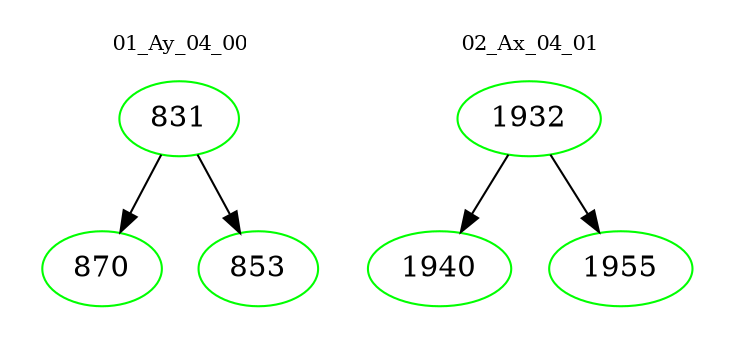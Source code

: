 digraph{
subgraph cluster_0 {
color = white
label = "01_Ay_04_00";
fontsize=10;
T0_831 [label="831", color="green"]
T0_831 -> T0_870 [color="black"]
T0_870 [label="870", color="green"]
T0_831 -> T0_853 [color="black"]
T0_853 [label="853", color="green"]
}
subgraph cluster_1 {
color = white
label = "02_Ax_04_01";
fontsize=10;
T1_1932 [label="1932", color="green"]
T1_1932 -> T1_1940 [color="black"]
T1_1940 [label="1940", color="green"]
T1_1932 -> T1_1955 [color="black"]
T1_1955 [label="1955", color="green"]
}
}

